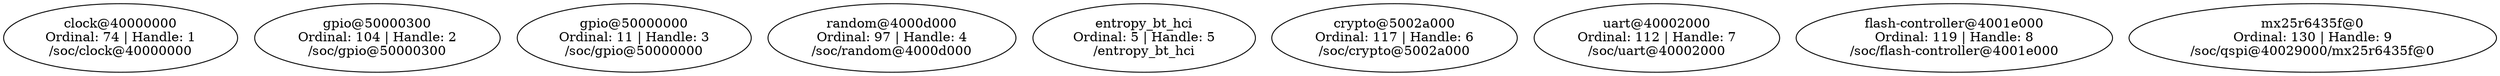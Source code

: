 // C:/ncs/Final_Project/NFC-Rental-System/ble_central/build_1/zephyr/zephyr_pre0.elf
digraph "Device dependency graph" {
	74 [label="clock@40000000\nOrdinal: 74 | Handle: 1\n/soc/clock@40000000"]
	104 [label="gpio@50000300\nOrdinal: 104 | Handle: 2\n/soc/gpio@50000300"]
	11 [label="gpio@50000000\nOrdinal: 11 | Handle: 3\n/soc/gpio@50000000"]
	97 [label="random@4000d000\nOrdinal: 97 | Handle: 4\n/soc/random@4000d000"]
	5 [label="entropy_bt_hci\nOrdinal: 5 | Handle: 5\n/entropy_bt_hci"]
	117 [label="crypto@5002a000\nOrdinal: 117 | Handle: 6\n/soc/crypto@5002a000"]
	112 [label="uart@40002000\nOrdinal: 112 | Handle: 7\n/soc/uart@40002000"]
	119 [label="flash-controller@4001e000\nOrdinal: 119 | Handle: 8\n/soc/flash-controller@4001e000"]
	130 [label="mx25r6435f@0\nOrdinal: 130 | Handle: 9\n/soc/qspi@40029000/mx25r6435f@0"]
}
